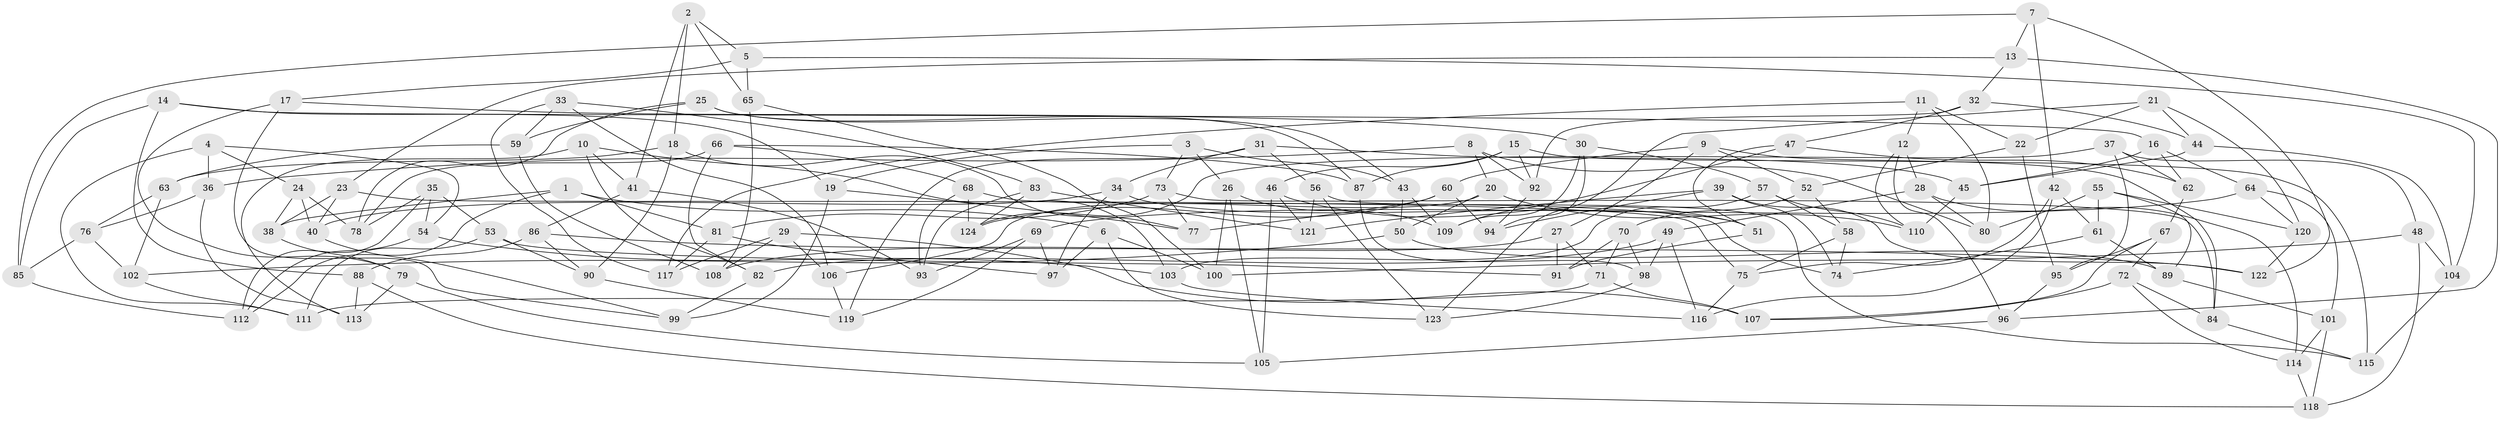 // Generated by graph-tools (version 1.1) at 2025/03/03/09/25 03:03:01]
// undirected, 124 vertices, 248 edges
graph export_dot {
graph [start="1"]
  node [color=gray90,style=filled];
  1;
  2;
  3;
  4;
  5;
  6;
  7;
  8;
  9;
  10;
  11;
  12;
  13;
  14;
  15;
  16;
  17;
  18;
  19;
  20;
  21;
  22;
  23;
  24;
  25;
  26;
  27;
  28;
  29;
  30;
  31;
  32;
  33;
  34;
  35;
  36;
  37;
  38;
  39;
  40;
  41;
  42;
  43;
  44;
  45;
  46;
  47;
  48;
  49;
  50;
  51;
  52;
  53;
  54;
  55;
  56;
  57;
  58;
  59;
  60;
  61;
  62;
  63;
  64;
  65;
  66;
  67;
  68;
  69;
  70;
  71;
  72;
  73;
  74;
  75;
  76;
  77;
  78;
  79;
  80;
  81;
  82;
  83;
  84;
  85;
  86;
  87;
  88;
  89;
  90;
  91;
  92;
  93;
  94;
  95;
  96;
  97;
  98;
  99;
  100;
  101;
  102;
  103;
  104;
  105;
  106;
  107;
  108;
  109;
  110;
  111;
  112;
  113;
  114;
  115;
  116;
  117;
  118;
  119;
  120;
  121;
  122;
  123;
  124;
  1 -- 112;
  1 -- 81;
  1 -- 38;
  1 -- 6;
  2 -- 65;
  2 -- 41;
  2 -- 18;
  2 -- 5;
  3 -- 73;
  3 -- 26;
  3 -- 19;
  3 -- 43;
  4 -- 36;
  4 -- 54;
  4 -- 24;
  4 -- 111;
  5 -- 104;
  5 -- 65;
  5 -- 17;
  6 -- 123;
  6 -- 97;
  6 -- 100;
  7 -- 122;
  7 -- 42;
  7 -- 13;
  7 -- 85;
  8 -- 80;
  8 -- 36;
  8 -- 20;
  8 -- 92;
  9 -- 84;
  9 -- 27;
  9 -- 52;
  9 -- 60;
  10 -- 41;
  10 -- 103;
  10 -- 82;
  10 -- 113;
  11 -- 80;
  11 -- 12;
  11 -- 22;
  11 -- 117;
  12 -- 110;
  12 -- 96;
  12 -- 28;
  13 -- 32;
  13 -- 96;
  13 -- 23;
  14 -- 19;
  14 -- 85;
  14 -- 88;
  14 -- 16;
  15 -- 115;
  15 -- 92;
  15 -- 46;
  15 -- 87;
  16 -- 45;
  16 -- 64;
  16 -- 62;
  17 -- 30;
  17 -- 79;
  17 -- 99;
  18 -- 63;
  18 -- 77;
  18 -- 90;
  19 -- 99;
  19 -- 77;
  20 -- 110;
  20 -- 106;
  20 -- 50;
  21 -- 44;
  21 -- 123;
  21 -- 120;
  21 -- 22;
  22 -- 95;
  22 -- 52;
  23 -- 75;
  23 -- 40;
  23 -- 38;
  24 -- 40;
  24 -- 78;
  24 -- 38;
  25 -- 78;
  25 -- 87;
  25 -- 43;
  25 -- 59;
  26 -- 105;
  26 -- 109;
  26 -- 100;
  27 -- 91;
  27 -- 71;
  27 -- 108;
  28 -- 80;
  28 -- 114;
  28 -- 49;
  29 -- 108;
  29 -- 117;
  29 -- 107;
  29 -- 106;
  30 -- 109;
  30 -- 57;
  30 -- 94;
  31 -- 45;
  31 -- 34;
  31 -- 56;
  31 -- 119;
  32 -- 44;
  32 -- 47;
  32 -- 92;
  33 -- 59;
  33 -- 117;
  33 -- 106;
  33 -- 83;
  34 -- 97;
  34 -- 51;
  34 -- 40;
  35 -- 54;
  35 -- 78;
  35 -- 112;
  35 -- 53;
  36 -- 76;
  36 -- 113;
  37 -- 124;
  37 -- 62;
  37 -- 95;
  37 -- 48;
  38 -- 79;
  39 -- 94;
  39 -- 74;
  39 -- 122;
  39 -- 121;
  40 -- 99;
  41 -- 86;
  41 -- 93;
  42 -- 75;
  42 -- 116;
  42 -- 61;
  43 -- 109;
  43 -- 50;
  44 -- 104;
  44 -- 45;
  45 -- 110;
  46 -- 105;
  46 -- 51;
  46 -- 121;
  47 -- 62;
  47 -- 51;
  47 -- 109;
  48 -- 104;
  48 -- 100;
  48 -- 118;
  49 -- 116;
  49 -- 98;
  49 -- 82;
  50 -- 102;
  50 -- 89;
  51 -- 91;
  52 -- 70;
  52 -- 58;
  53 -- 90;
  53 -- 91;
  53 -- 111;
  54 -- 112;
  54 -- 103;
  55 -- 61;
  55 -- 120;
  55 -- 89;
  55 -- 80;
  56 -- 115;
  56 -- 121;
  56 -- 123;
  57 -- 58;
  57 -- 103;
  57 -- 110;
  58 -- 75;
  58 -- 74;
  59 -- 63;
  59 -- 108;
  60 -- 124;
  60 -- 77;
  60 -- 94;
  61 -- 89;
  61 -- 74;
  62 -- 67;
  63 -- 76;
  63 -- 102;
  64 -- 120;
  64 -- 101;
  64 -- 69;
  65 -- 100;
  65 -- 108;
  66 -- 68;
  66 -- 82;
  66 -- 87;
  66 -- 78;
  67 -- 107;
  67 -- 72;
  67 -- 95;
  68 -- 74;
  68 -- 93;
  68 -- 124;
  69 -- 97;
  69 -- 119;
  69 -- 93;
  70 -- 98;
  70 -- 71;
  70 -- 91;
  71 -- 111;
  71 -- 107;
  72 -- 84;
  72 -- 114;
  72 -- 107;
  73 -- 81;
  73 -- 77;
  73 -- 84;
  75 -- 116;
  76 -- 85;
  76 -- 102;
  79 -- 113;
  79 -- 105;
  81 -- 117;
  81 -- 97;
  82 -- 99;
  83 -- 124;
  83 -- 93;
  83 -- 121;
  84 -- 115;
  85 -- 112;
  86 -- 90;
  86 -- 88;
  86 -- 122;
  87 -- 98;
  88 -- 113;
  88 -- 118;
  89 -- 101;
  90 -- 119;
  92 -- 94;
  95 -- 96;
  96 -- 105;
  98 -- 123;
  101 -- 114;
  101 -- 118;
  102 -- 111;
  103 -- 116;
  104 -- 115;
  106 -- 119;
  114 -- 118;
  120 -- 122;
}
